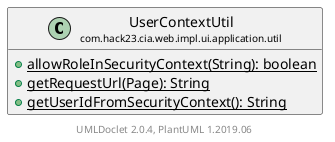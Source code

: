 @startuml
    set namespaceSeparator none
    hide empty fields
    hide empty methods

    class "<size:14>UserContextUtil\n<size:10>com.hack23.cia.web.impl.ui.application.util" as com.hack23.cia.web.impl.ui.application.util.UserContextUtil [[UserContextUtil.html]] {
        {static} +allowRoleInSecurityContext(String): boolean
        {static} +getRequestUrl(Page): String
        {static} +getUserIdFromSecurityContext(): String
    }

    center footer UMLDoclet 2.0.4, PlantUML 1.2019.06
@enduml
